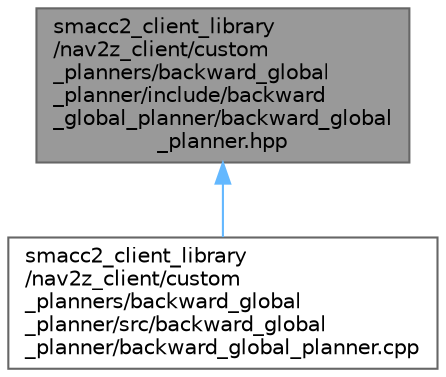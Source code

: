 digraph "smacc2_client_library/nav2z_client/custom_planners/backward_global_planner/include/backward_global_planner/backward_global_planner.hpp"
{
 // LATEX_PDF_SIZE
  bgcolor="transparent";
  edge [fontname=Helvetica,fontsize=10,labelfontname=Helvetica,labelfontsize=10];
  node [fontname=Helvetica,fontsize=10,shape=box,height=0.2,width=0.4];
  Node1 [label="smacc2_client_library\l/nav2z_client/custom\l_planners/backward_global\l_planner/include/backward\l_global_planner/backward_global\l_planner.hpp",height=0.2,width=0.4,color="gray40", fillcolor="grey60", style="filled", fontcolor="black",tooltip=" "];
  Node1 -> Node2 [dir="back",color="steelblue1",style="solid"];
  Node2 [label="smacc2_client_library\l/nav2z_client/custom\l_planners/backward_global\l_planner/src/backward_global\l_planner/backward_global_planner.cpp",height=0.2,width=0.4,color="grey40", fillcolor="white", style="filled",URL="$backward__global__planner_8cpp.html",tooltip=" "];
}
